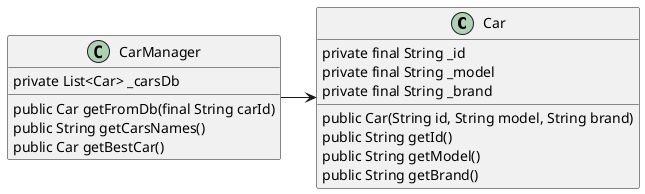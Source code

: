 @startuml

class Car
{
    private final String _id
    private final String _model
    private final String _brand

    public Car(String id, String model, String brand)
    public String getId()
    public String getModel()
    public String getBrand()

}

class CarManager
{
    private List<Car> _carsDb 

    public Car getFromDb(final String carId)
    public String getCarsNames()
    public Car getBestCar()
}

CarManager -> Car

@enduml